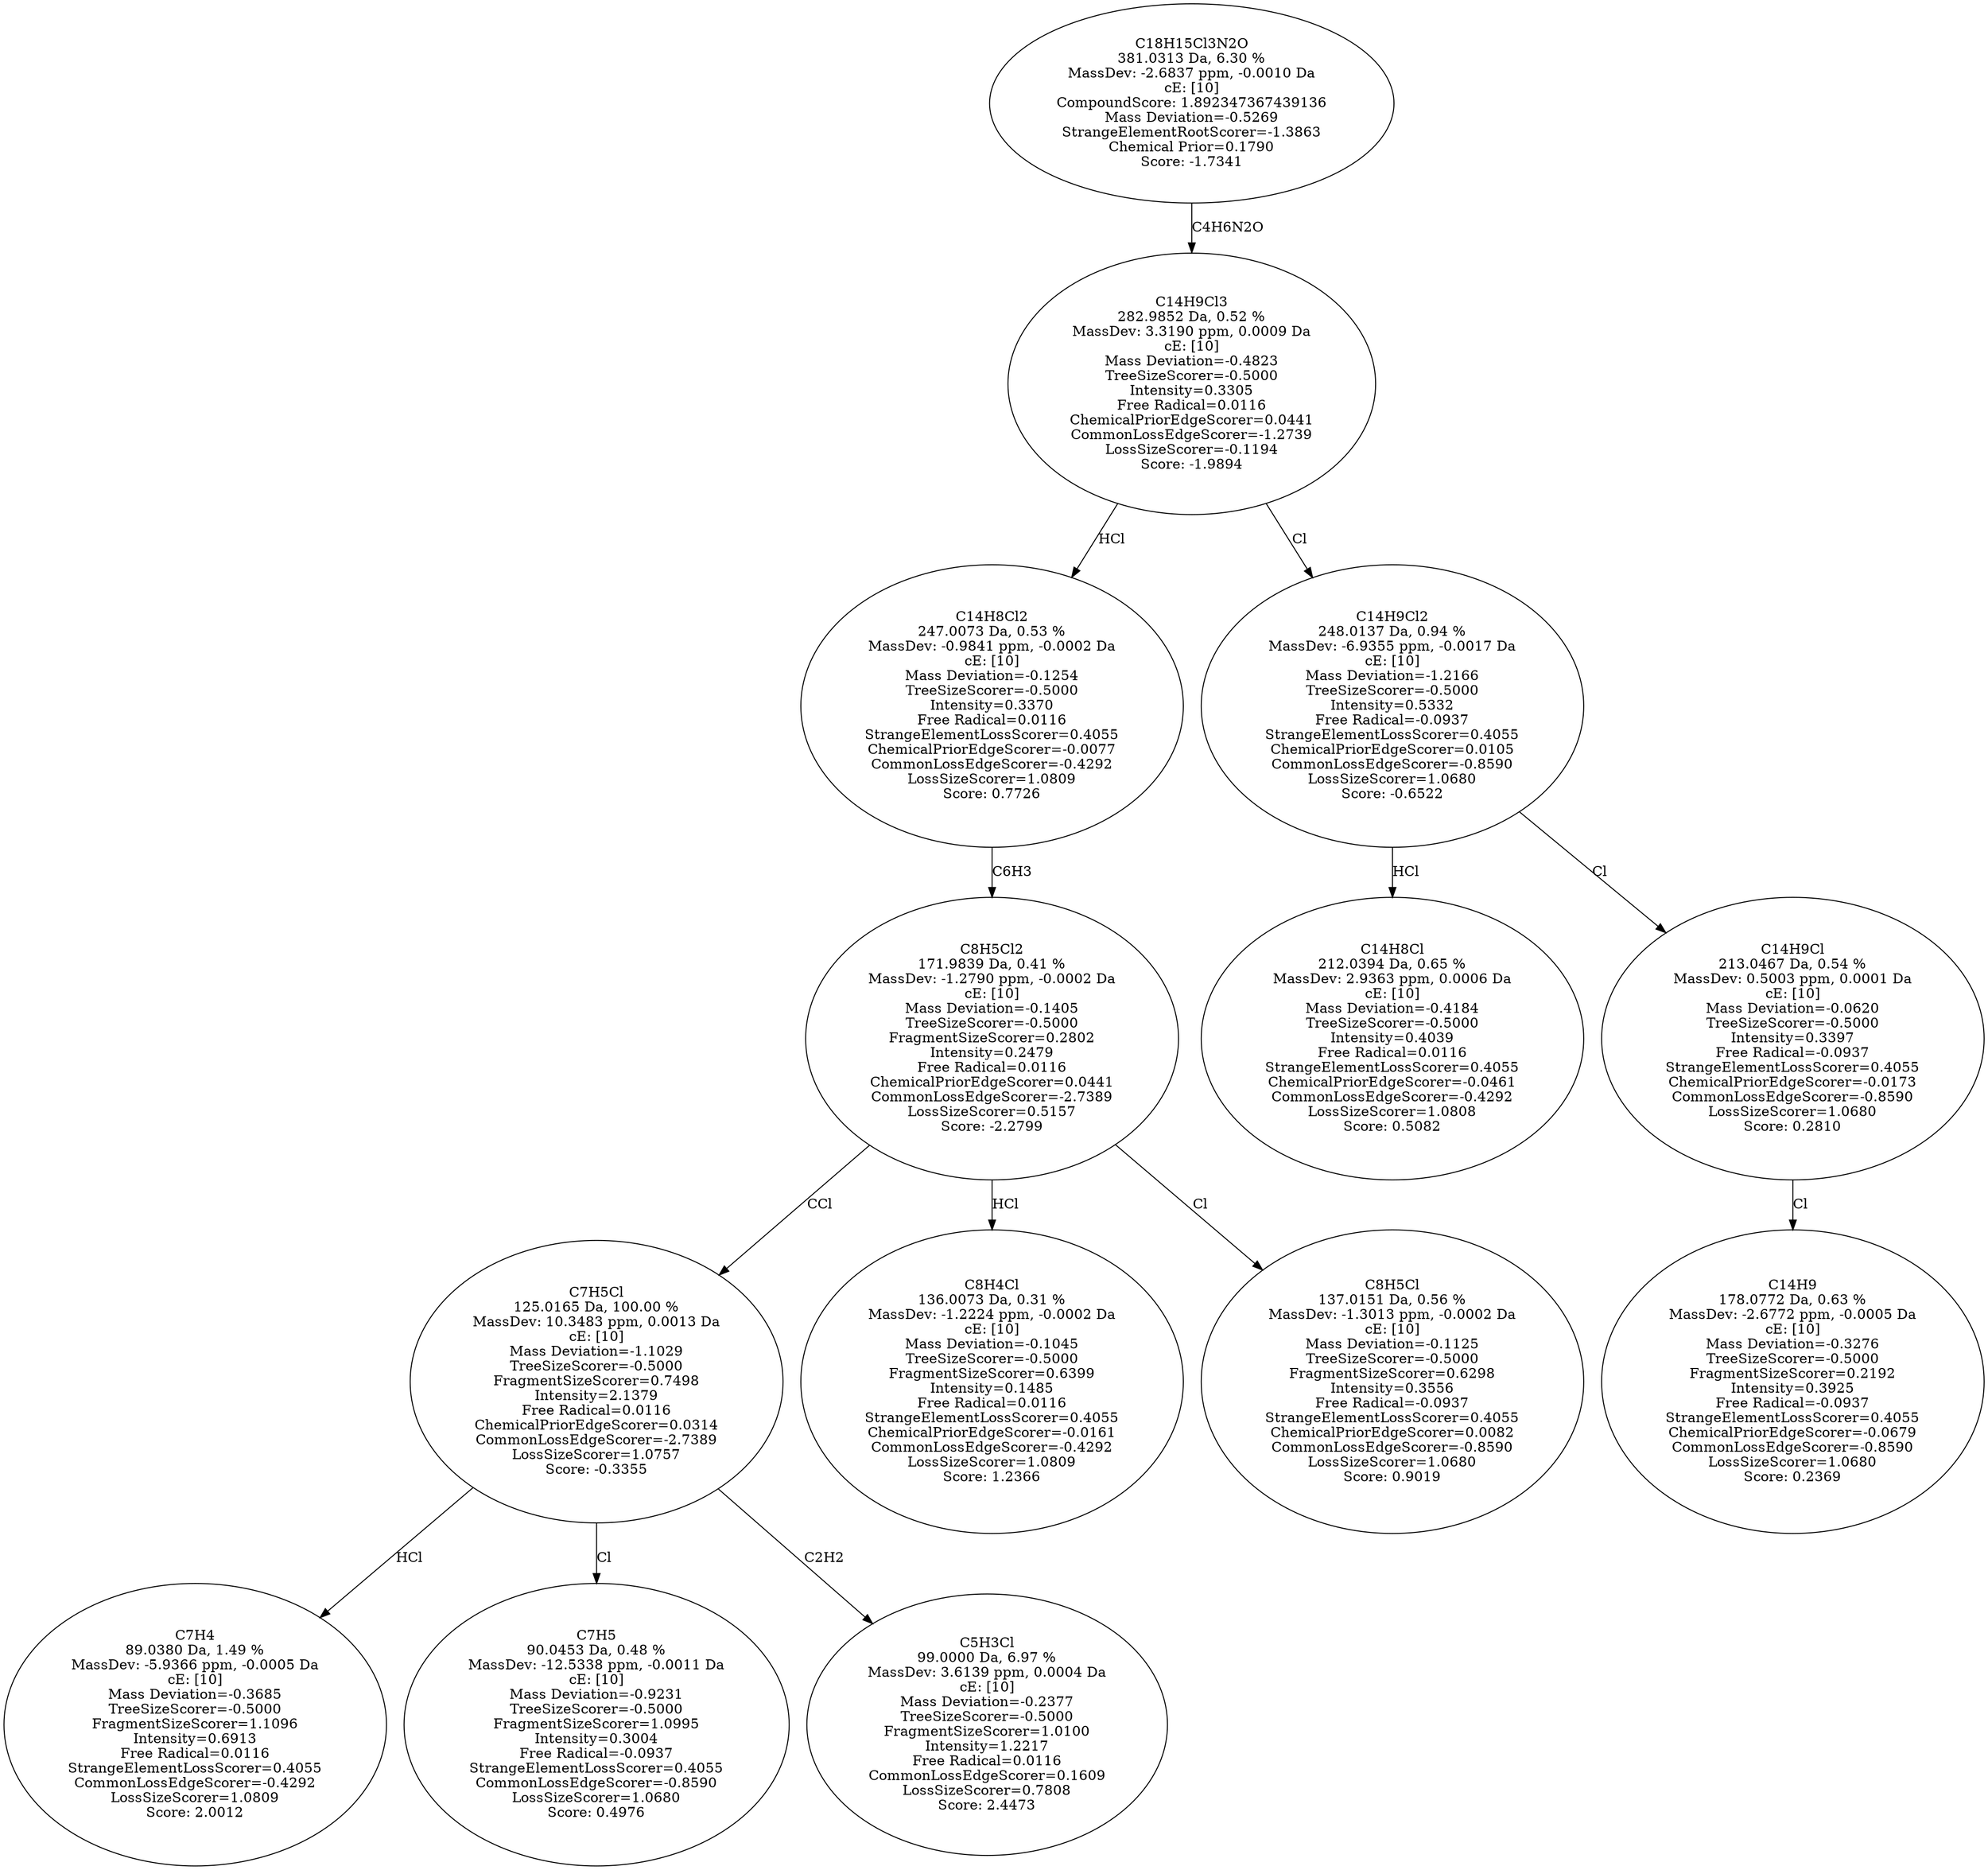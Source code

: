 strict digraph {
v1 [label="C7H4\n89.0380 Da, 1.49 %\nMassDev: -5.9366 ppm, -0.0005 Da\ncE: [10]\nMass Deviation=-0.3685\nTreeSizeScorer=-0.5000\nFragmentSizeScorer=1.1096\nIntensity=0.6913\nFree Radical=0.0116\nStrangeElementLossScorer=0.4055\nCommonLossEdgeScorer=-0.4292\nLossSizeScorer=1.0809\nScore: 2.0012"];
v2 [label="C7H5\n90.0453 Da, 0.48 %\nMassDev: -12.5338 ppm, -0.0011 Da\ncE: [10]\nMass Deviation=-0.9231\nTreeSizeScorer=-0.5000\nFragmentSizeScorer=1.0995\nIntensity=0.3004\nFree Radical=-0.0937\nStrangeElementLossScorer=0.4055\nCommonLossEdgeScorer=-0.8590\nLossSizeScorer=1.0680\nScore: 0.4976"];
v3 [label="C5H3Cl\n99.0000 Da, 6.97 %\nMassDev: 3.6139 ppm, 0.0004 Da\ncE: [10]\nMass Deviation=-0.2377\nTreeSizeScorer=-0.5000\nFragmentSizeScorer=1.0100\nIntensity=1.2217\nFree Radical=0.0116\nCommonLossEdgeScorer=0.1609\nLossSizeScorer=0.7808\nScore: 2.4473"];
v4 [label="C7H5Cl\n125.0165 Da, 100.00 %\nMassDev: 10.3483 ppm, 0.0013 Da\ncE: [10]\nMass Deviation=-1.1029\nTreeSizeScorer=-0.5000\nFragmentSizeScorer=0.7498\nIntensity=2.1379\nFree Radical=0.0116\nChemicalPriorEdgeScorer=0.0314\nCommonLossEdgeScorer=-2.7389\nLossSizeScorer=1.0757\nScore: -0.3355"];
v5 [label="C8H4Cl\n136.0073 Da, 0.31 %\nMassDev: -1.2224 ppm, -0.0002 Da\ncE: [10]\nMass Deviation=-0.1045\nTreeSizeScorer=-0.5000\nFragmentSizeScorer=0.6399\nIntensity=0.1485\nFree Radical=0.0116\nStrangeElementLossScorer=0.4055\nChemicalPriorEdgeScorer=-0.0161\nCommonLossEdgeScorer=-0.4292\nLossSizeScorer=1.0809\nScore: 1.2366"];
v6 [label="C8H5Cl\n137.0151 Da, 0.56 %\nMassDev: -1.3013 ppm, -0.0002 Da\ncE: [10]\nMass Deviation=-0.1125\nTreeSizeScorer=-0.5000\nFragmentSizeScorer=0.6298\nIntensity=0.3556\nFree Radical=-0.0937\nStrangeElementLossScorer=0.4055\nChemicalPriorEdgeScorer=0.0082\nCommonLossEdgeScorer=-0.8590\nLossSizeScorer=1.0680\nScore: 0.9019"];
v7 [label="C8H5Cl2\n171.9839 Da, 0.41 %\nMassDev: -1.2790 ppm, -0.0002 Da\ncE: [10]\nMass Deviation=-0.1405\nTreeSizeScorer=-0.5000\nFragmentSizeScorer=0.2802\nIntensity=0.2479\nFree Radical=0.0116\nChemicalPriorEdgeScorer=0.0441\nCommonLossEdgeScorer=-2.7389\nLossSizeScorer=0.5157\nScore: -2.2799"];
v8 [label="C14H8Cl2\n247.0073 Da, 0.53 %\nMassDev: -0.9841 ppm, -0.0002 Da\ncE: [10]\nMass Deviation=-0.1254\nTreeSizeScorer=-0.5000\nIntensity=0.3370\nFree Radical=0.0116\nStrangeElementLossScorer=0.4055\nChemicalPriorEdgeScorer=-0.0077\nCommonLossEdgeScorer=-0.4292\nLossSizeScorer=1.0809\nScore: 0.7726"];
v9 [label="C14H8Cl\n212.0394 Da, 0.65 %\nMassDev: 2.9363 ppm, 0.0006 Da\ncE: [10]\nMass Deviation=-0.4184\nTreeSizeScorer=-0.5000\nIntensity=0.4039\nFree Radical=0.0116\nStrangeElementLossScorer=0.4055\nChemicalPriorEdgeScorer=-0.0461\nCommonLossEdgeScorer=-0.4292\nLossSizeScorer=1.0808\nScore: 0.5082"];
v10 [label="C14H9\n178.0772 Da, 0.63 %\nMassDev: -2.6772 ppm, -0.0005 Da\ncE: [10]\nMass Deviation=-0.3276\nTreeSizeScorer=-0.5000\nFragmentSizeScorer=0.2192\nIntensity=0.3925\nFree Radical=-0.0937\nStrangeElementLossScorer=0.4055\nChemicalPriorEdgeScorer=-0.0679\nCommonLossEdgeScorer=-0.8590\nLossSizeScorer=1.0680\nScore: 0.2369"];
v11 [label="C14H9Cl\n213.0467 Da, 0.54 %\nMassDev: 0.5003 ppm, 0.0001 Da\ncE: [10]\nMass Deviation=-0.0620\nTreeSizeScorer=-0.5000\nIntensity=0.3397\nFree Radical=-0.0937\nStrangeElementLossScorer=0.4055\nChemicalPriorEdgeScorer=-0.0173\nCommonLossEdgeScorer=-0.8590\nLossSizeScorer=1.0680\nScore: 0.2810"];
v12 [label="C14H9Cl2\n248.0137 Da, 0.94 %\nMassDev: -6.9355 ppm, -0.0017 Da\ncE: [10]\nMass Deviation=-1.2166\nTreeSizeScorer=-0.5000\nIntensity=0.5332\nFree Radical=-0.0937\nStrangeElementLossScorer=0.4055\nChemicalPriorEdgeScorer=0.0105\nCommonLossEdgeScorer=-0.8590\nLossSizeScorer=1.0680\nScore: -0.6522"];
v13 [label="C14H9Cl3\n282.9852 Da, 0.52 %\nMassDev: 3.3190 ppm, 0.0009 Da\ncE: [10]\nMass Deviation=-0.4823\nTreeSizeScorer=-0.5000\nIntensity=0.3305\nFree Radical=0.0116\nChemicalPriorEdgeScorer=0.0441\nCommonLossEdgeScorer=-1.2739\nLossSizeScorer=-0.1194\nScore: -1.9894"];
v14 [label="C18H15Cl3N2O\n381.0313 Da, 6.30 %\nMassDev: -2.6837 ppm, -0.0010 Da\ncE: [10]\nCompoundScore: 1.892347367439136\nMass Deviation=-0.5269\nStrangeElementRootScorer=-1.3863\nChemical Prior=0.1790\nScore: -1.7341"];
v4 -> v1 [label="HCl"];
v4 -> v2 [label="Cl"];
v4 -> v3 [label="C2H2"];
v7 -> v4 [label="CCl"];
v7 -> v5 [label="HCl"];
v7 -> v6 [label="Cl"];
v8 -> v7 [label="C6H3"];
v13 -> v8 [label="HCl"];
v12 -> v9 [label="HCl"];
v11 -> v10 [label="Cl"];
v12 -> v11 [label="Cl"];
v13 -> v12 [label="Cl"];
v14 -> v13 [label="C4H6N2O"];
}